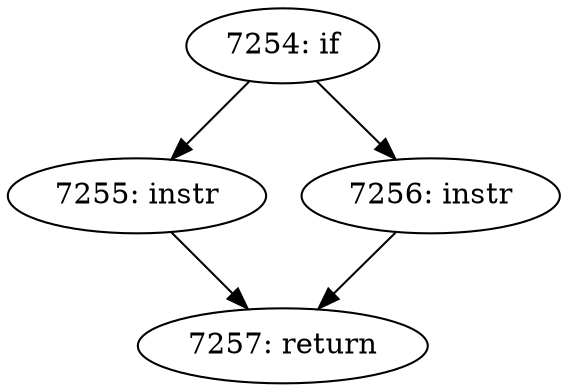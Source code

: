 digraph CFG___tcp_checksum_complete_user {
7254 [label="7254: if"]
	7254 -> 7255
	7254 -> 7256
7255 [label="7255: instr"]
	7255 -> 7257
7256 [label="7256: instr"]
	7256 -> 7257
7257 [label="7257: return"]
	
}
